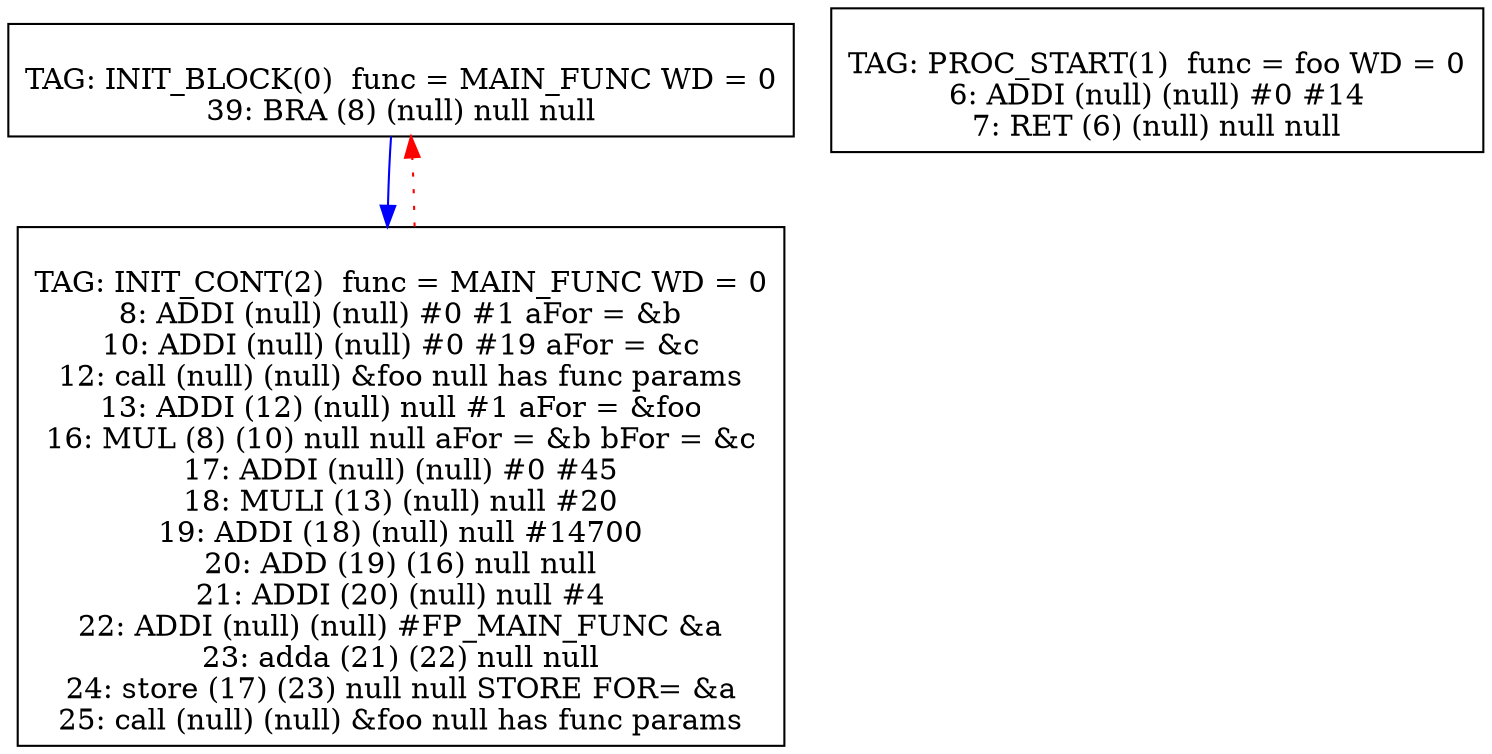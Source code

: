 digraph {
0[label="
TAG: INIT_BLOCK(0)  func = MAIN_FUNC WD = 0
39: BRA (8) (null) null null
"];
0[shape=box];
0 -> 2[color=blue]
1[label="
TAG: PROC_START(1)  func = foo WD = 0
6: ADDI (null) (null) #0 #14
7: RET (6) (null) null null
"];
1[shape=box];
2[label="
TAG: INIT_CONT(2)  func = MAIN_FUNC WD = 0
8: ADDI (null) (null) #0 #1 aFor = &b
10: ADDI (null) (null) #0 #19 aFor = &c
12: call (null) (null) &foo null has func params
13: ADDI (12) (null) null #1 aFor = &foo
16: MUL (8) (10) null null aFor = &b bFor = &c
17: ADDI (null) (null) #0 #45
18: MULI (13) (null) null #20
19: ADDI (18) (null) null #14700
20: ADD (19) (16) null null
21: ADDI (20) (null) null #4
22: ADDI (null) (null) #FP_MAIN_FUNC &a
23: adda (21) (22) null null
24: store (17) (23) null null STORE FOR= &a
25: call (null) (null) &foo null has func params
"];
2[shape=box];
2 -> 0[color=red][style=dotted]
}